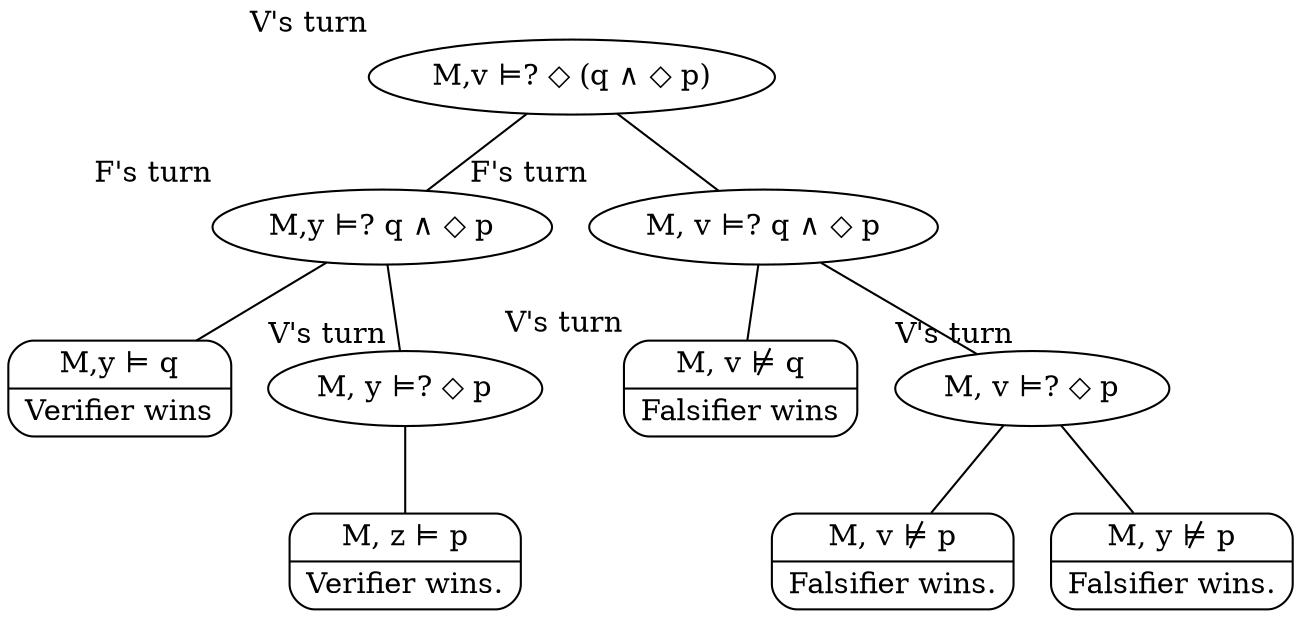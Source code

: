 graph t {
t [label="M,v ⊨? ◇ (q ∧ ◇ p)", xlabel="V's turn"]
tl [label="M,y ⊨? q ∧ ◇ p", xlabel="F's turn"]; t -- tl
tll [label="{ M,y ⊨ q | Verifier wins }", shape="Mrecord"]; tl -- tll
tlr [label="M, y ⊨? ◇ p", xlabel="V's turn"]; tl -- tlr
tlrn [label="{ M, z ⊨ p | Verifier wins. }", shape="Mrecord"]; tlr -- tlrn

tr [label="M, v ⊨? q ∧ ◇ p", xlabel="F's turn"]; t -- tr
trl [label="{ M, v ⊭ q | Falsifier wins }", shape="Mrecord", xlabel="V's turn"]; tr -- trl
trr [label="M, v ⊨? ◇ p", xlabel="V's turn"]; tr -- trr
trrl [label="{ M, v ⊭ p | Falsifier wins. }", shape="Mrecord"]; trr -- trrl
trrr [label="{M, y ⊭ p | Falsifier wins.}", shape="Mrecord"]; trr -- trrr
}


